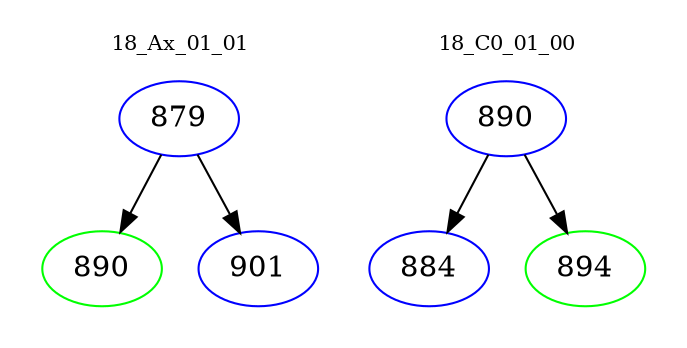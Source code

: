 digraph{
subgraph cluster_0 {
color = white
label = "18_Ax_01_01";
fontsize=10;
T0_879 [label="879", color="blue"]
T0_879 -> T0_890 [color="black"]
T0_890 [label="890", color="green"]
T0_879 -> T0_901 [color="black"]
T0_901 [label="901", color="blue"]
}
subgraph cluster_1 {
color = white
label = "18_C0_01_00";
fontsize=10;
T1_890 [label="890", color="blue"]
T1_890 -> T1_884 [color="black"]
T1_884 [label="884", color="blue"]
T1_890 -> T1_894 [color="black"]
T1_894 [label="894", color="green"]
}
}
